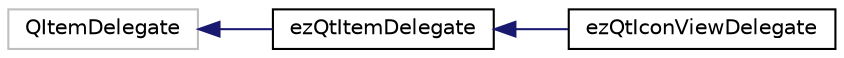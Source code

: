 digraph "Graphical Class Hierarchy"
{
 // LATEX_PDF_SIZE
  edge [fontname="Helvetica",fontsize="10",labelfontname="Helvetica",labelfontsize="10"];
  node [fontname="Helvetica",fontsize="10",shape=record];
  rankdir="LR";
  Node3995 [label="QItemDelegate",height=0.2,width=0.4,color="grey75", fillcolor="white", style="filled",tooltip=" "];
  Node3995 -> Node0 [dir="back",color="midnightblue",fontsize="10",style="solid",fontname="Helvetica"];
  Node0 [label="ezQtItemDelegate",height=0.2,width=0.4,color="black", fillcolor="white", style="filled",URL="$dc/d62/classez_qt_item_delegate.htm",tooltip="In combination with ezQtItemView this delegate allows for receiving the full range of mouse input."];
  Node0 -> Node1 [dir="back",color="midnightblue",fontsize="10",style="solid",fontname="Helvetica"];
  Node1 [label="ezQtIconViewDelegate",height=0.2,width=0.4,color="black", fillcolor="white", style="filled",URL="$db/d2a/classez_qt_icon_view_delegate.htm",tooltip=" "];
}
